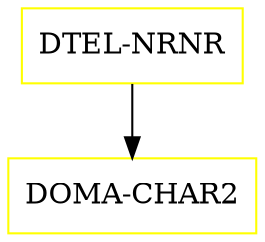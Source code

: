 digraph G {
  "DTEL-NRNR" [shape=box,color=yellow];
  "DOMA-CHAR2" [shape=box,color=yellow,URL="./DOMA_CHAR2.html"];
  "DTEL-NRNR" -> "DOMA-CHAR2";
}
